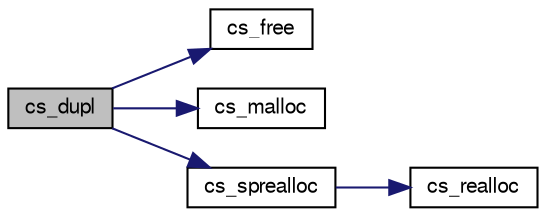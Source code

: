 digraph G
{
  edge [fontname="FreeSans",fontsize=10,labelfontname="FreeSans",labelfontsize=10];
  node [fontname="FreeSans",fontsize=10,shape=record];
  rankdir=LR;
  Node1 [label="cs_dupl",height=0.2,width=0.4,color="black", fillcolor="grey75", style="filled" fontcolor="black"];
  Node1 -> Node2 [color="midnightblue",fontsize=10,style="solid",fontname="FreeSans"];
  Node2 [label="cs_free",height=0.2,width=0.4,color="black", fillcolor="white", style="filled",URL="$cs_8c.html#78c1d1194aacc65212bb0d2b03643ac7"];
  Node1 -> Node3 [color="midnightblue",fontsize=10,style="solid",fontname="FreeSans"];
  Node3 [label="cs_malloc",height=0.2,width=0.4,color="black", fillcolor="white", style="filled",URL="$cs_8c.html#4c6c75c54cbdf2f3fd4574a90c2f8a86"];
  Node1 -> Node4 [color="midnightblue",fontsize=10,style="solid",fontname="FreeSans"];
  Node4 [label="cs_sprealloc",height=0.2,width=0.4,color="black", fillcolor="white", style="filled",URL="$cs_8c.html#5a9bc4224732ce1cedc50119afc687c1"];
  Node4 -> Node5 [color="midnightblue",fontsize=10,style="solid",fontname="FreeSans"];
  Node5 [label="cs_realloc",height=0.2,width=0.4,color="black", fillcolor="white", style="filled",URL="$cs_8c.html#7e829e1175f2c8ddb0d6d9e0bb90f985"];
}
